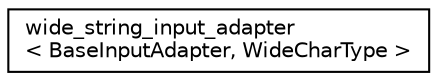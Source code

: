 digraph "Graphical Class Hierarchy"
{
 // LATEX_PDF_SIZE
  edge [fontname="Helvetica",fontsize="10",labelfontname="Helvetica",labelfontsize="10"];
  node [fontname="Helvetica",fontsize="10",shape=record];
  rankdir="LR";
  Node0 [label="wide_string_input_adapter\l\< BaseInputAdapter, WideCharType \>",height=0.2,width=0.4,color="black", fillcolor="white", style="filled",URL="$classdetail_1_1wide__string__input__adapter.html",tooltip=" "];
}

